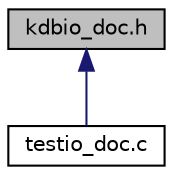 digraph "kdbio_doc.h"
{
 // LATEX_PDF_SIZE
  edge [fontname="Helvetica",fontsize="10",labelfontname="Helvetica",labelfontsize="10"];
  node [fontname="Helvetica",fontsize="10",shape=record];
  Node1 [label="kdbio_doc.h",height=0.2,width=0.4,color="black", fillcolor="grey75", style="filled", fontcolor="black",tooltip="Declarations for the doc I/O binding."];
  Node1 -> Node2 [dir="back",color="midnightblue",fontsize="10",style="solid"];
  Node2 [label="testio_doc.c",height=0.2,width=0.4,color="black", fillcolor="white", style="filled",URL="$testio__doc_8c.html",tooltip="Tests for I/O doc binding."];
}
